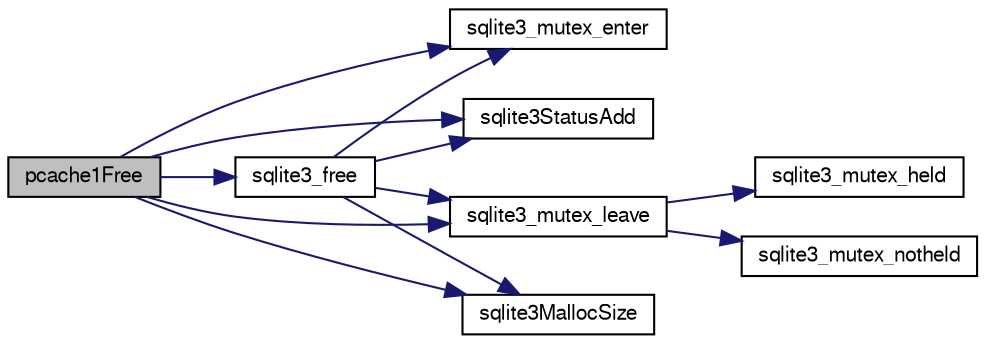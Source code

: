 digraph "pcache1Free"
{
  edge [fontname="FreeSans",fontsize="10",labelfontname="FreeSans",labelfontsize="10"];
  node [fontname="FreeSans",fontsize="10",shape=record];
  rankdir="LR";
  Node224469 [label="pcache1Free",height=0.2,width=0.4,color="black", fillcolor="grey75", style="filled", fontcolor="black"];
  Node224469 -> Node224470 [color="midnightblue",fontsize="10",style="solid",fontname="FreeSans"];
  Node224470 [label="sqlite3_mutex_enter",height=0.2,width=0.4,color="black", fillcolor="white", style="filled",URL="$sqlite3_8c.html#a1c12cde690bd89f104de5cbad12a6bf5"];
  Node224469 -> Node224471 [color="midnightblue",fontsize="10",style="solid",fontname="FreeSans"];
  Node224471 [label="sqlite3StatusAdd",height=0.2,width=0.4,color="black", fillcolor="white", style="filled",URL="$sqlite3_8c.html#afa029f93586aeab4cc85360905dae9cd"];
  Node224469 -> Node224472 [color="midnightblue",fontsize="10",style="solid",fontname="FreeSans"];
  Node224472 [label="sqlite3_mutex_leave",height=0.2,width=0.4,color="black", fillcolor="white", style="filled",URL="$sqlite3_8c.html#a5838d235601dbd3c1fa993555c6bcc93"];
  Node224472 -> Node224473 [color="midnightblue",fontsize="10",style="solid",fontname="FreeSans"];
  Node224473 [label="sqlite3_mutex_held",height=0.2,width=0.4,color="black", fillcolor="white", style="filled",URL="$sqlite3_8c.html#acf77da68932b6bc163c5e68547ecc3e7"];
  Node224472 -> Node224474 [color="midnightblue",fontsize="10",style="solid",fontname="FreeSans"];
  Node224474 [label="sqlite3_mutex_notheld",height=0.2,width=0.4,color="black", fillcolor="white", style="filled",URL="$sqlite3_8c.html#a83967c837c1c000d3b5adcfaa688f5dc"];
  Node224469 -> Node224475 [color="midnightblue",fontsize="10",style="solid",fontname="FreeSans"];
  Node224475 [label="sqlite3MallocSize",height=0.2,width=0.4,color="black", fillcolor="white", style="filled",URL="$sqlite3_8c.html#acf5d2a5f35270bafb050bd2def576955"];
  Node224469 -> Node224476 [color="midnightblue",fontsize="10",style="solid",fontname="FreeSans"];
  Node224476 [label="sqlite3_free",height=0.2,width=0.4,color="black", fillcolor="white", style="filled",URL="$sqlite3_8c.html#a6552349e36a8a691af5487999ab09519"];
  Node224476 -> Node224470 [color="midnightblue",fontsize="10",style="solid",fontname="FreeSans"];
  Node224476 -> Node224471 [color="midnightblue",fontsize="10",style="solid",fontname="FreeSans"];
  Node224476 -> Node224475 [color="midnightblue",fontsize="10",style="solid",fontname="FreeSans"];
  Node224476 -> Node224472 [color="midnightblue",fontsize="10",style="solid",fontname="FreeSans"];
}

